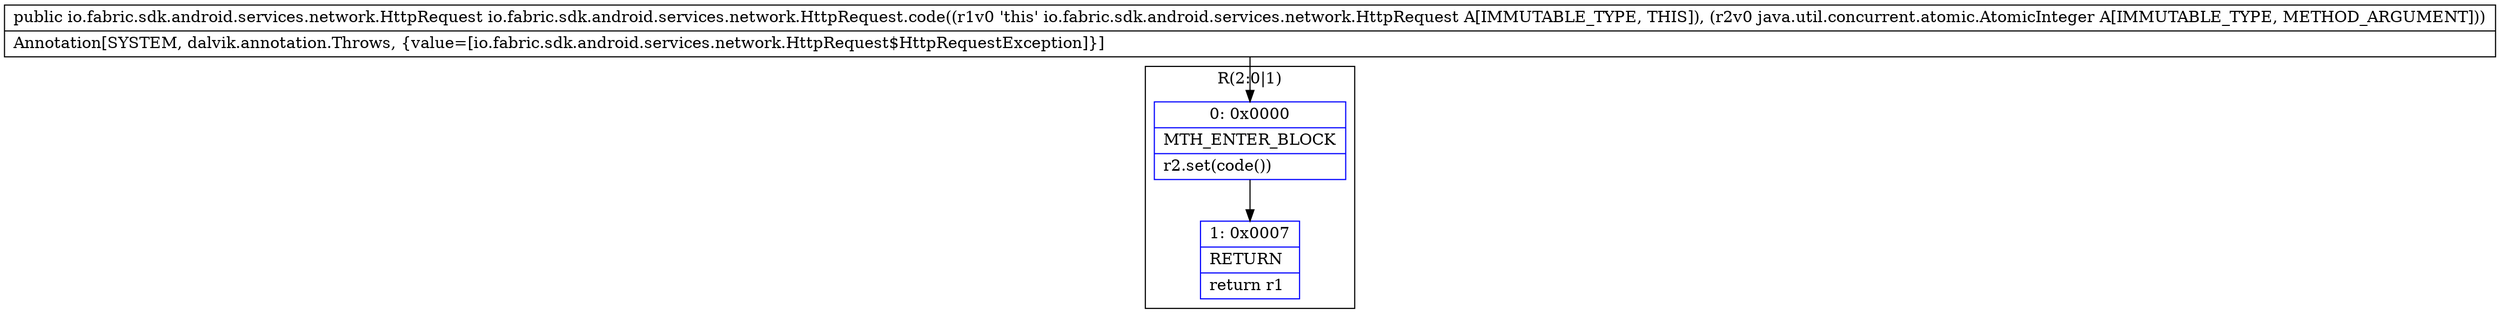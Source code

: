 digraph "CFG forio.fabric.sdk.android.services.network.HttpRequest.code(Ljava\/util\/concurrent\/atomic\/AtomicInteger;)Lio\/fabric\/sdk\/android\/services\/network\/HttpRequest;" {
subgraph cluster_Region_108144660 {
label = "R(2:0|1)";
node [shape=record,color=blue];
Node_0 [shape=record,label="{0\:\ 0x0000|MTH_ENTER_BLOCK\l|r2.set(code())\l}"];
Node_1 [shape=record,label="{1\:\ 0x0007|RETURN\l|return r1\l}"];
}
MethodNode[shape=record,label="{public io.fabric.sdk.android.services.network.HttpRequest io.fabric.sdk.android.services.network.HttpRequest.code((r1v0 'this' io.fabric.sdk.android.services.network.HttpRequest A[IMMUTABLE_TYPE, THIS]), (r2v0 java.util.concurrent.atomic.AtomicInteger A[IMMUTABLE_TYPE, METHOD_ARGUMENT]))  | Annotation[SYSTEM, dalvik.annotation.Throws, \{value=[io.fabric.sdk.android.services.network.HttpRequest$HttpRequestException]\}]\l}"];
MethodNode -> Node_0;
Node_0 -> Node_1;
}

